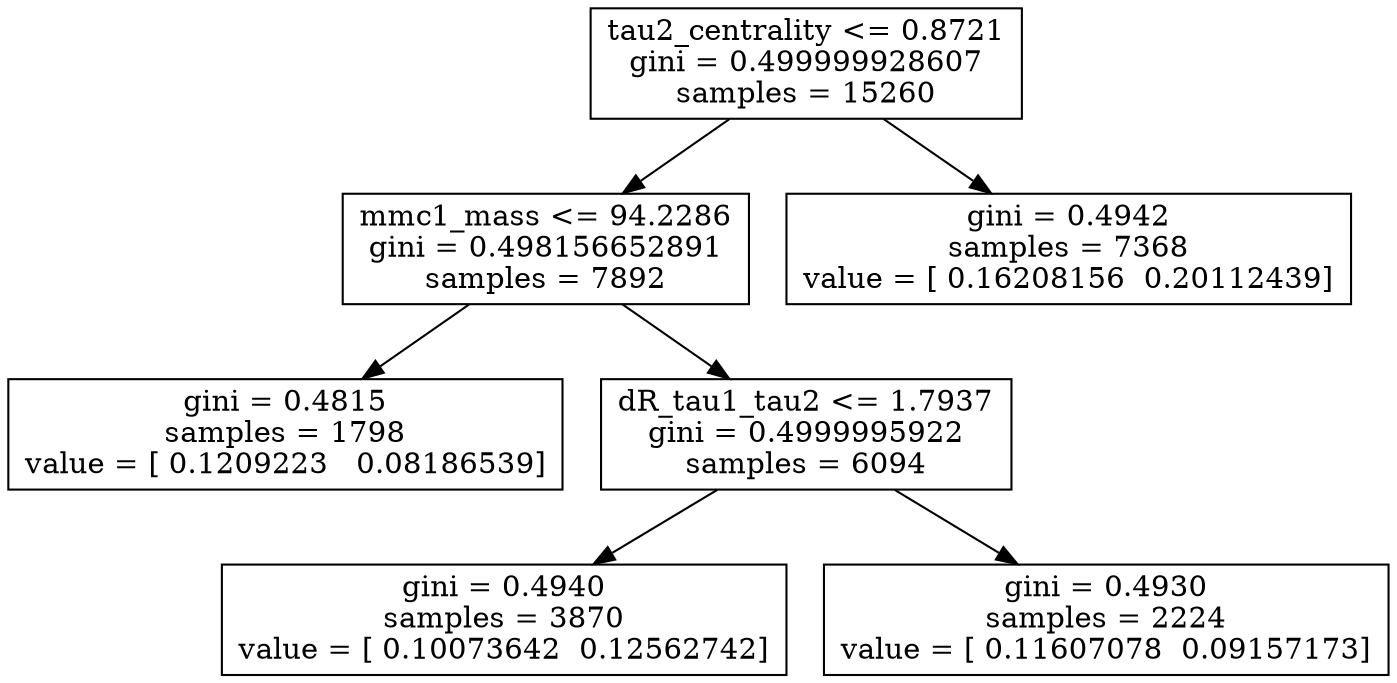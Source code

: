 digraph Tree {
0 [label="tau2_centrality <= 0.8721\ngini = 0.499999928607\nsamples = 15260", shape="box"] ;
1 [label="mmc1_mass <= 94.2286\ngini = 0.498156652891\nsamples = 7892", shape="box"] ;
0 -> 1 ;
2 [label="gini = 0.4815\nsamples = 1798\nvalue = [ 0.1209223   0.08186539]", shape="box"] ;
1 -> 2 ;
3 [label="dR_tau1_tau2 <= 1.7937\ngini = 0.4999995922\nsamples = 6094", shape="box"] ;
1 -> 3 ;
4 [label="gini = 0.4940\nsamples = 3870\nvalue = [ 0.10073642  0.12562742]", shape="box"] ;
3 -> 4 ;
5 [label="gini = 0.4930\nsamples = 2224\nvalue = [ 0.11607078  0.09157173]", shape="box"] ;
3 -> 5 ;
6 [label="gini = 0.4942\nsamples = 7368\nvalue = [ 0.16208156  0.20112439]", shape="box"] ;
0 -> 6 ;
}